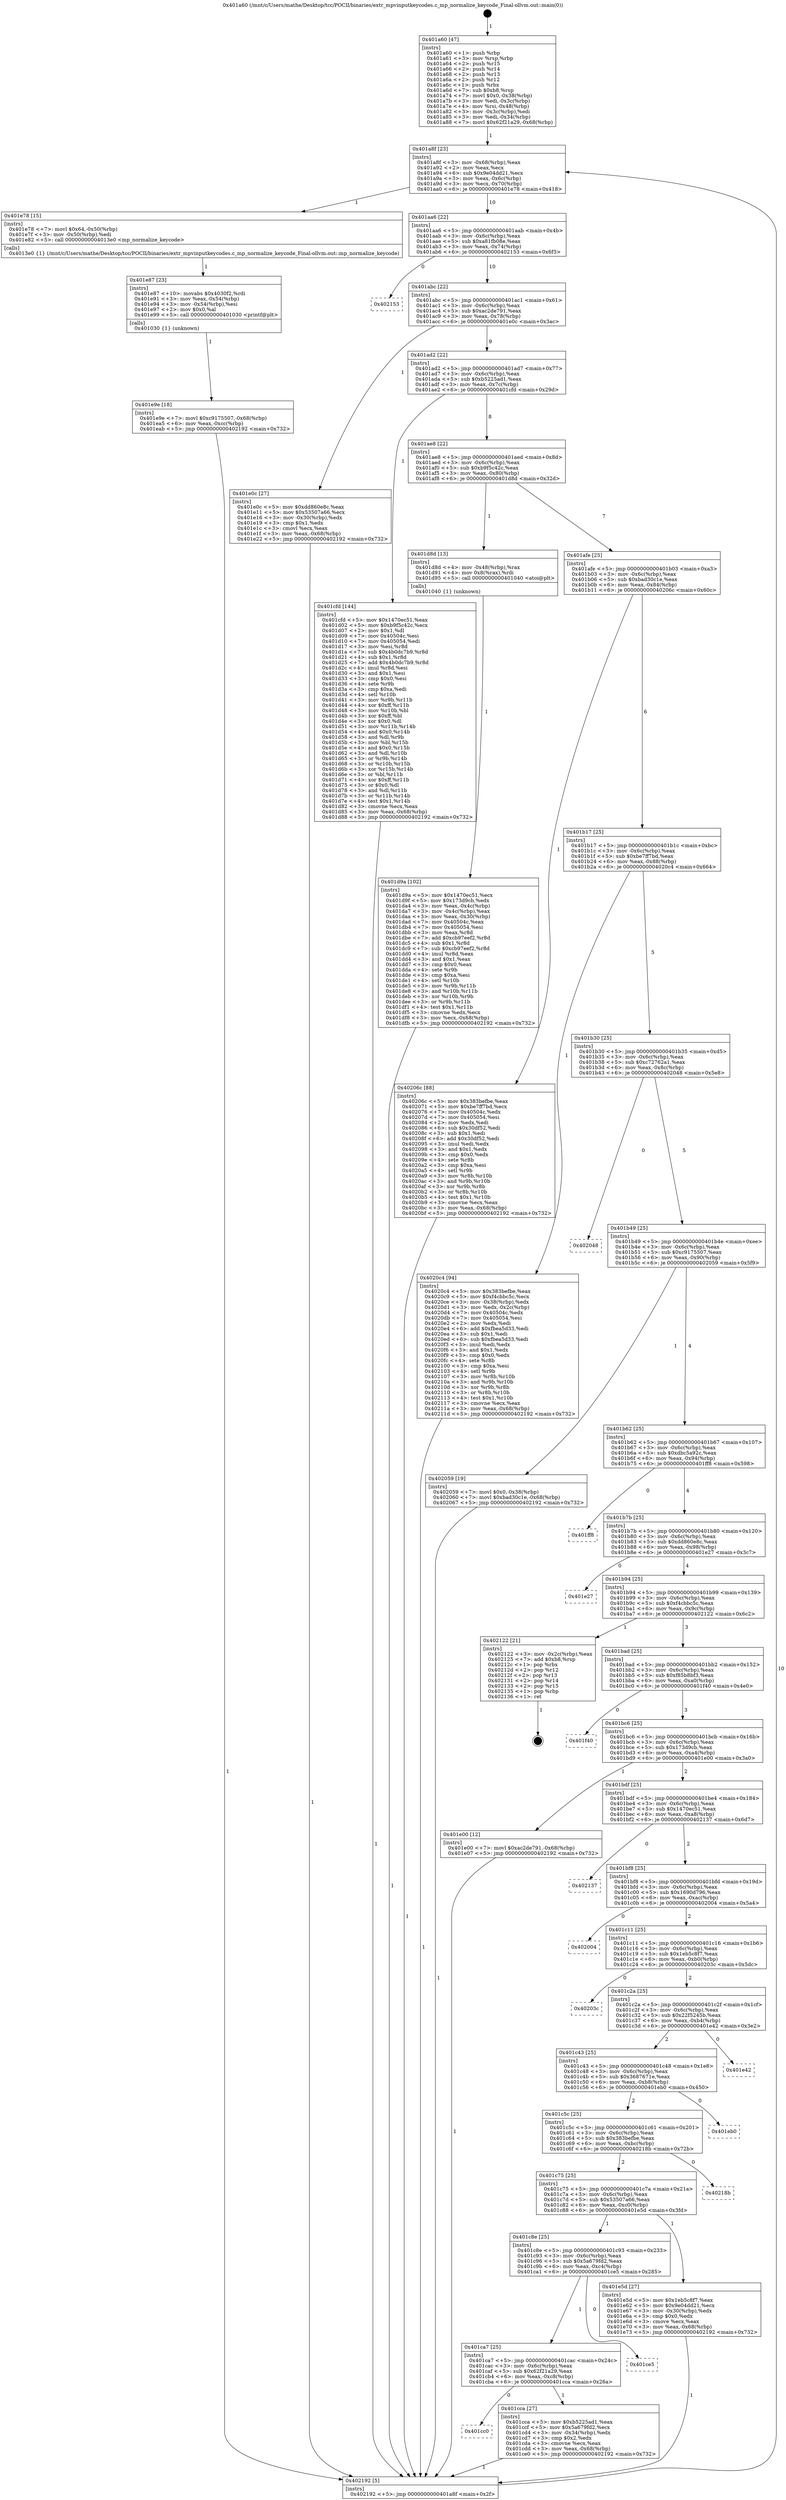 digraph "0x401a60" {
  label = "0x401a60 (/mnt/c/Users/mathe/Desktop/tcc/POCII/binaries/extr_mpvinputkeycodes.c_mp_normalize_keycode_Final-ollvm.out::main(0))"
  labelloc = "t"
  node[shape=record]

  Entry [label="",width=0.3,height=0.3,shape=circle,fillcolor=black,style=filled]
  "0x401a8f" [label="{
     0x401a8f [23]\l
     | [instrs]\l
     &nbsp;&nbsp;0x401a8f \<+3\>: mov -0x68(%rbp),%eax\l
     &nbsp;&nbsp;0x401a92 \<+2\>: mov %eax,%ecx\l
     &nbsp;&nbsp;0x401a94 \<+6\>: sub $0x9e04dd21,%ecx\l
     &nbsp;&nbsp;0x401a9a \<+3\>: mov %eax,-0x6c(%rbp)\l
     &nbsp;&nbsp;0x401a9d \<+3\>: mov %ecx,-0x70(%rbp)\l
     &nbsp;&nbsp;0x401aa0 \<+6\>: je 0000000000401e78 \<main+0x418\>\l
  }"]
  "0x401e78" [label="{
     0x401e78 [15]\l
     | [instrs]\l
     &nbsp;&nbsp;0x401e78 \<+7\>: movl $0x64,-0x50(%rbp)\l
     &nbsp;&nbsp;0x401e7f \<+3\>: mov -0x50(%rbp),%edi\l
     &nbsp;&nbsp;0x401e82 \<+5\>: call 00000000004013e0 \<mp_normalize_keycode\>\l
     | [calls]\l
     &nbsp;&nbsp;0x4013e0 \{1\} (/mnt/c/Users/mathe/Desktop/tcc/POCII/binaries/extr_mpvinputkeycodes.c_mp_normalize_keycode_Final-ollvm.out::mp_normalize_keycode)\l
  }"]
  "0x401aa6" [label="{
     0x401aa6 [22]\l
     | [instrs]\l
     &nbsp;&nbsp;0x401aa6 \<+5\>: jmp 0000000000401aab \<main+0x4b\>\l
     &nbsp;&nbsp;0x401aab \<+3\>: mov -0x6c(%rbp),%eax\l
     &nbsp;&nbsp;0x401aae \<+5\>: sub $0xa81fb08e,%eax\l
     &nbsp;&nbsp;0x401ab3 \<+3\>: mov %eax,-0x74(%rbp)\l
     &nbsp;&nbsp;0x401ab6 \<+6\>: je 0000000000402153 \<main+0x6f3\>\l
  }"]
  Exit [label="",width=0.3,height=0.3,shape=circle,fillcolor=black,style=filled,peripheries=2]
  "0x402153" [label="{
     0x402153\l
  }", style=dashed]
  "0x401abc" [label="{
     0x401abc [22]\l
     | [instrs]\l
     &nbsp;&nbsp;0x401abc \<+5\>: jmp 0000000000401ac1 \<main+0x61\>\l
     &nbsp;&nbsp;0x401ac1 \<+3\>: mov -0x6c(%rbp),%eax\l
     &nbsp;&nbsp;0x401ac4 \<+5\>: sub $0xac2de791,%eax\l
     &nbsp;&nbsp;0x401ac9 \<+3\>: mov %eax,-0x78(%rbp)\l
     &nbsp;&nbsp;0x401acc \<+6\>: je 0000000000401e0c \<main+0x3ac\>\l
  }"]
  "0x401e9e" [label="{
     0x401e9e [18]\l
     | [instrs]\l
     &nbsp;&nbsp;0x401e9e \<+7\>: movl $0xc9175507,-0x68(%rbp)\l
     &nbsp;&nbsp;0x401ea5 \<+6\>: mov %eax,-0xcc(%rbp)\l
     &nbsp;&nbsp;0x401eab \<+5\>: jmp 0000000000402192 \<main+0x732\>\l
  }"]
  "0x401e0c" [label="{
     0x401e0c [27]\l
     | [instrs]\l
     &nbsp;&nbsp;0x401e0c \<+5\>: mov $0xdd860e8c,%eax\l
     &nbsp;&nbsp;0x401e11 \<+5\>: mov $0x53507a66,%ecx\l
     &nbsp;&nbsp;0x401e16 \<+3\>: mov -0x30(%rbp),%edx\l
     &nbsp;&nbsp;0x401e19 \<+3\>: cmp $0x1,%edx\l
     &nbsp;&nbsp;0x401e1c \<+3\>: cmovl %ecx,%eax\l
     &nbsp;&nbsp;0x401e1f \<+3\>: mov %eax,-0x68(%rbp)\l
     &nbsp;&nbsp;0x401e22 \<+5\>: jmp 0000000000402192 \<main+0x732\>\l
  }"]
  "0x401ad2" [label="{
     0x401ad2 [22]\l
     | [instrs]\l
     &nbsp;&nbsp;0x401ad2 \<+5\>: jmp 0000000000401ad7 \<main+0x77\>\l
     &nbsp;&nbsp;0x401ad7 \<+3\>: mov -0x6c(%rbp),%eax\l
     &nbsp;&nbsp;0x401ada \<+5\>: sub $0xb5225ad1,%eax\l
     &nbsp;&nbsp;0x401adf \<+3\>: mov %eax,-0x7c(%rbp)\l
     &nbsp;&nbsp;0x401ae2 \<+6\>: je 0000000000401cfd \<main+0x29d\>\l
  }"]
  "0x401e87" [label="{
     0x401e87 [23]\l
     | [instrs]\l
     &nbsp;&nbsp;0x401e87 \<+10\>: movabs $0x4030f2,%rdi\l
     &nbsp;&nbsp;0x401e91 \<+3\>: mov %eax,-0x54(%rbp)\l
     &nbsp;&nbsp;0x401e94 \<+3\>: mov -0x54(%rbp),%esi\l
     &nbsp;&nbsp;0x401e97 \<+2\>: mov $0x0,%al\l
     &nbsp;&nbsp;0x401e99 \<+5\>: call 0000000000401030 \<printf@plt\>\l
     | [calls]\l
     &nbsp;&nbsp;0x401030 \{1\} (unknown)\l
  }"]
  "0x401cfd" [label="{
     0x401cfd [144]\l
     | [instrs]\l
     &nbsp;&nbsp;0x401cfd \<+5\>: mov $0x1470ec51,%eax\l
     &nbsp;&nbsp;0x401d02 \<+5\>: mov $0xb9f5c42c,%ecx\l
     &nbsp;&nbsp;0x401d07 \<+2\>: mov $0x1,%dl\l
     &nbsp;&nbsp;0x401d09 \<+7\>: mov 0x40504c,%esi\l
     &nbsp;&nbsp;0x401d10 \<+7\>: mov 0x405054,%edi\l
     &nbsp;&nbsp;0x401d17 \<+3\>: mov %esi,%r8d\l
     &nbsp;&nbsp;0x401d1a \<+7\>: sub $0x4b0dc7b9,%r8d\l
     &nbsp;&nbsp;0x401d21 \<+4\>: sub $0x1,%r8d\l
     &nbsp;&nbsp;0x401d25 \<+7\>: add $0x4b0dc7b9,%r8d\l
     &nbsp;&nbsp;0x401d2c \<+4\>: imul %r8d,%esi\l
     &nbsp;&nbsp;0x401d30 \<+3\>: and $0x1,%esi\l
     &nbsp;&nbsp;0x401d33 \<+3\>: cmp $0x0,%esi\l
     &nbsp;&nbsp;0x401d36 \<+4\>: sete %r9b\l
     &nbsp;&nbsp;0x401d3a \<+3\>: cmp $0xa,%edi\l
     &nbsp;&nbsp;0x401d3d \<+4\>: setl %r10b\l
     &nbsp;&nbsp;0x401d41 \<+3\>: mov %r9b,%r11b\l
     &nbsp;&nbsp;0x401d44 \<+4\>: xor $0xff,%r11b\l
     &nbsp;&nbsp;0x401d48 \<+3\>: mov %r10b,%bl\l
     &nbsp;&nbsp;0x401d4b \<+3\>: xor $0xff,%bl\l
     &nbsp;&nbsp;0x401d4e \<+3\>: xor $0x0,%dl\l
     &nbsp;&nbsp;0x401d51 \<+3\>: mov %r11b,%r14b\l
     &nbsp;&nbsp;0x401d54 \<+4\>: and $0x0,%r14b\l
     &nbsp;&nbsp;0x401d58 \<+3\>: and %dl,%r9b\l
     &nbsp;&nbsp;0x401d5b \<+3\>: mov %bl,%r15b\l
     &nbsp;&nbsp;0x401d5e \<+4\>: and $0x0,%r15b\l
     &nbsp;&nbsp;0x401d62 \<+3\>: and %dl,%r10b\l
     &nbsp;&nbsp;0x401d65 \<+3\>: or %r9b,%r14b\l
     &nbsp;&nbsp;0x401d68 \<+3\>: or %r10b,%r15b\l
     &nbsp;&nbsp;0x401d6b \<+3\>: xor %r15b,%r14b\l
     &nbsp;&nbsp;0x401d6e \<+3\>: or %bl,%r11b\l
     &nbsp;&nbsp;0x401d71 \<+4\>: xor $0xff,%r11b\l
     &nbsp;&nbsp;0x401d75 \<+3\>: or $0x0,%dl\l
     &nbsp;&nbsp;0x401d78 \<+3\>: and %dl,%r11b\l
     &nbsp;&nbsp;0x401d7b \<+3\>: or %r11b,%r14b\l
     &nbsp;&nbsp;0x401d7e \<+4\>: test $0x1,%r14b\l
     &nbsp;&nbsp;0x401d82 \<+3\>: cmovne %ecx,%eax\l
     &nbsp;&nbsp;0x401d85 \<+3\>: mov %eax,-0x68(%rbp)\l
     &nbsp;&nbsp;0x401d88 \<+5\>: jmp 0000000000402192 \<main+0x732\>\l
  }"]
  "0x401ae8" [label="{
     0x401ae8 [22]\l
     | [instrs]\l
     &nbsp;&nbsp;0x401ae8 \<+5\>: jmp 0000000000401aed \<main+0x8d\>\l
     &nbsp;&nbsp;0x401aed \<+3\>: mov -0x6c(%rbp),%eax\l
     &nbsp;&nbsp;0x401af0 \<+5\>: sub $0xb9f5c42c,%eax\l
     &nbsp;&nbsp;0x401af5 \<+3\>: mov %eax,-0x80(%rbp)\l
     &nbsp;&nbsp;0x401af8 \<+6\>: je 0000000000401d8d \<main+0x32d\>\l
  }"]
  "0x401d9a" [label="{
     0x401d9a [102]\l
     | [instrs]\l
     &nbsp;&nbsp;0x401d9a \<+5\>: mov $0x1470ec51,%ecx\l
     &nbsp;&nbsp;0x401d9f \<+5\>: mov $0x173d9cb,%edx\l
     &nbsp;&nbsp;0x401da4 \<+3\>: mov %eax,-0x4c(%rbp)\l
     &nbsp;&nbsp;0x401da7 \<+3\>: mov -0x4c(%rbp),%eax\l
     &nbsp;&nbsp;0x401daa \<+3\>: mov %eax,-0x30(%rbp)\l
     &nbsp;&nbsp;0x401dad \<+7\>: mov 0x40504c,%eax\l
     &nbsp;&nbsp;0x401db4 \<+7\>: mov 0x405054,%esi\l
     &nbsp;&nbsp;0x401dbb \<+3\>: mov %eax,%r8d\l
     &nbsp;&nbsp;0x401dbe \<+7\>: add $0xcb97eef2,%r8d\l
     &nbsp;&nbsp;0x401dc5 \<+4\>: sub $0x1,%r8d\l
     &nbsp;&nbsp;0x401dc9 \<+7\>: sub $0xcb97eef2,%r8d\l
     &nbsp;&nbsp;0x401dd0 \<+4\>: imul %r8d,%eax\l
     &nbsp;&nbsp;0x401dd4 \<+3\>: and $0x1,%eax\l
     &nbsp;&nbsp;0x401dd7 \<+3\>: cmp $0x0,%eax\l
     &nbsp;&nbsp;0x401dda \<+4\>: sete %r9b\l
     &nbsp;&nbsp;0x401dde \<+3\>: cmp $0xa,%esi\l
     &nbsp;&nbsp;0x401de1 \<+4\>: setl %r10b\l
     &nbsp;&nbsp;0x401de5 \<+3\>: mov %r9b,%r11b\l
     &nbsp;&nbsp;0x401de8 \<+3\>: and %r10b,%r11b\l
     &nbsp;&nbsp;0x401deb \<+3\>: xor %r10b,%r9b\l
     &nbsp;&nbsp;0x401dee \<+3\>: or %r9b,%r11b\l
     &nbsp;&nbsp;0x401df1 \<+4\>: test $0x1,%r11b\l
     &nbsp;&nbsp;0x401df5 \<+3\>: cmovne %edx,%ecx\l
     &nbsp;&nbsp;0x401df8 \<+3\>: mov %ecx,-0x68(%rbp)\l
     &nbsp;&nbsp;0x401dfb \<+5\>: jmp 0000000000402192 \<main+0x732\>\l
  }"]
  "0x401d8d" [label="{
     0x401d8d [13]\l
     | [instrs]\l
     &nbsp;&nbsp;0x401d8d \<+4\>: mov -0x48(%rbp),%rax\l
     &nbsp;&nbsp;0x401d91 \<+4\>: mov 0x8(%rax),%rdi\l
     &nbsp;&nbsp;0x401d95 \<+5\>: call 0000000000401040 \<atoi@plt\>\l
     | [calls]\l
     &nbsp;&nbsp;0x401040 \{1\} (unknown)\l
  }"]
  "0x401afe" [label="{
     0x401afe [25]\l
     | [instrs]\l
     &nbsp;&nbsp;0x401afe \<+5\>: jmp 0000000000401b03 \<main+0xa3\>\l
     &nbsp;&nbsp;0x401b03 \<+3\>: mov -0x6c(%rbp),%eax\l
     &nbsp;&nbsp;0x401b06 \<+5\>: sub $0xbad30c1e,%eax\l
     &nbsp;&nbsp;0x401b0b \<+6\>: mov %eax,-0x84(%rbp)\l
     &nbsp;&nbsp;0x401b11 \<+6\>: je 000000000040206c \<main+0x60c\>\l
  }"]
  "0x401a60" [label="{
     0x401a60 [47]\l
     | [instrs]\l
     &nbsp;&nbsp;0x401a60 \<+1\>: push %rbp\l
     &nbsp;&nbsp;0x401a61 \<+3\>: mov %rsp,%rbp\l
     &nbsp;&nbsp;0x401a64 \<+2\>: push %r15\l
     &nbsp;&nbsp;0x401a66 \<+2\>: push %r14\l
     &nbsp;&nbsp;0x401a68 \<+2\>: push %r13\l
     &nbsp;&nbsp;0x401a6a \<+2\>: push %r12\l
     &nbsp;&nbsp;0x401a6c \<+1\>: push %rbx\l
     &nbsp;&nbsp;0x401a6d \<+7\>: sub $0xb8,%rsp\l
     &nbsp;&nbsp;0x401a74 \<+7\>: movl $0x0,-0x38(%rbp)\l
     &nbsp;&nbsp;0x401a7b \<+3\>: mov %edi,-0x3c(%rbp)\l
     &nbsp;&nbsp;0x401a7e \<+4\>: mov %rsi,-0x48(%rbp)\l
     &nbsp;&nbsp;0x401a82 \<+3\>: mov -0x3c(%rbp),%edi\l
     &nbsp;&nbsp;0x401a85 \<+3\>: mov %edi,-0x34(%rbp)\l
     &nbsp;&nbsp;0x401a88 \<+7\>: movl $0x62f21a29,-0x68(%rbp)\l
  }"]
  "0x40206c" [label="{
     0x40206c [88]\l
     | [instrs]\l
     &nbsp;&nbsp;0x40206c \<+5\>: mov $0x383befbe,%eax\l
     &nbsp;&nbsp;0x402071 \<+5\>: mov $0xbe7ff7bd,%ecx\l
     &nbsp;&nbsp;0x402076 \<+7\>: mov 0x40504c,%edx\l
     &nbsp;&nbsp;0x40207d \<+7\>: mov 0x405054,%esi\l
     &nbsp;&nbsp;0x402084 \<+2\>: mov %edx,%edi\l
     &nbsp;&nbsp;0x402086 \<+6\>: sub $0x30df52,%edi\l
     &nbsp;&nbsp;0x40208c \<+3\>: sub $0x1,%edi\l
     &nbsp;&nbsp;0x40208f \<+6\>: add $0x30df52,%edi\l
     &nbsp;&nbsp;0x402095 \<+3\>: imul %edi,%edx\l
     &nbsp;&nbsp;0x402098 \<+3\>: and $0x1,%edx\l
     &nbsp;&nbsp;0x40209b \<+3\>: cmp $0x0,%edx\l
     &nbsp;&nbsp;0x40209e \<+4\>: sete %r8b\l
     &nbsp;&nbsp;0x4020a2 \<+3\>: cmp $0xa,%esi\l
     &nbsp;&nbsp;0x4020a5 \<+4\>: setl %r9b\l
     &nbsp;&nbsp;0x4020a9 \<+3\>: mov %r8b,%r10b\l
     &nbsp;&nbsp;0x4020ac \<+3\>: and %r9b,%r10b\l
     &nbsp;&nbsp;0x4020af \<+3\>: xor %r9b,%r8b\l
     &nbsp;&nbsp;0x4020b2 \<+3\>: or %r8b,%r10b\l
     &nbsp;&nbsp;0x4020b5 \<+4\>: test $0x1,%r10b\l
     &nbsp;&nbsp;0x4020b9 \<+3\>: cmovne %ecx,%eax\l
     &nbsp;&nbsp;0x4020bc \<+3\>: mov %eax,-0x68(%rbp)\l
     &nbsp;&nbsp;0x4020bf \<+5\>: jmp 0000000000402192 \<main+0x732\>\l
  }"]
  "0x401b17" [label="{
     0x401b17 [25]\l
     | [instrs]\l
     &nbsp;&nbsp;0x401b17 \<+5\>: jmp 0000000000401b1c \<main+0xbc\>\l
     &nbsp;&nbsp;0x401b1c \<+3\>: mov -0x6c(%rbp),%eax\l
     &nbsp;&nbsp;0x401b1f \<+5\>: sub $0xbe7ff7bd,%eax\l
     &nbsp;&nbsp;0x401b24 \<+6\>: mov %eax,-0x88(%rbp)\l
     &nbsp;&nbsp;0x401b2a \<+6\>: je 00000000004020c4 \<main+0x664\>\l
  }"]
  "0x402192" [label="{
     0x402192 [5]\l
     | [instrs]\l
     &nbsp;&nbsp;0x402192 \<+5\>: jmp 0000000000401a8f \<main+0x2f\>\l
  }"]
  "0x4020c4" [label="{
     0x4020c4 [94]\l
     | [instrs]\l
     &nbsp;&nbsp;0x4020c4 \<+5\>: mov $0x383befbe,%eax\l
     &nbsp;&nbsp;0x4020c9 \<+5\>: mov $0xf4cbbc5c,%ecx\l
     &nbsp;&nbsp;0x4020ce \<+3\>: mov -0x38(%rbp),%edx\l
     &nbsp;&nbsp;0x4020d1 \<+3\>: mov %edx,-0x2c(%rbp)\l
     &nbsp;&nbsp;0x4020d4 \<+7\>: mov 0x40504c,%edx\l
     &nbsp;&nbsp;0x4020db \<+7\>: mov 0x405054,%esi\l
     &nbsp;&nbsp;0x4020e2 \<+2\>: mov %edx,%edi\l
     &nbsp;&nbsp;0x4020e4 \<+6\>: add $0xfbea5d33,%edi\l
     &nbsp;&nbsp;0x4020ea \<+3\>: sub $0x1,%edi\l
     &nbsp;&nbsp;0x4020ed \<+6\>: sub $0xfbea5d33,%edi\l
     &nbsp;&nbsp;0x4020f3 \<+3\>: imul %edi,%edx\l
     &nbsp;&nbsp;0x4020f6 \<+3\>: and $0x1,%edx\l
     &nbsp;&nbsp;0x4020f9 \<+3\>: cmp $0x0,%edx\l
     &nbsp;&nbsp;0x4020fc \<+4\>: sete %r8b\l
     &nbsp;&nbsp;0x402100 \<+3\>: cmp $0xa,%esi\l
     &nbsp;&nbsp;0x402103 \<+4\>: setl %r9b\l
     &nbsp;&nbsp;0x402107 \<+3\>: mov %r8b,%r10b\l
     &nbsp;&nbsp;0x40210a \<+3\>: and %r9b,%r10b\l
     &nbsp;&nbsp;0x40210d \<+3\>: xor %r9b,%r8b\l
     &nbsp;&nbsp;0x402110 \<+3\>: or %r8b,%r10b\l
     &nbsp;&nbsp;0x402113 \<+4\>: test $0x1,%r10b\l
     &nbsp;&nbsp;0x402117 \<+3\>: cmovne %ecx,%eax\l
     &nbsp;&nbsp;0x40211a \<+3\>: mov %eax,-0x68(%rbp)\l
     &nbsp;&nbsp;0x40211d \<+5\>: jmp 0000000000402192 \<main+0x732\>\l
  }"]
  "0x401b30" [label="{
     0x401b30 [25]\l
     | [instrs]\l
     &nbsp;&nbsp;0x401b30 \<+5\>: jmp 0000000000401b35 \<main+0xd5\>\l
     &nbsp;&nbsp;0x401b35 \<+3\>: mov -0x6c(%rbp),%eax\l
     &nbsp;&nbsp;0x401b38 \<+5\>: sub $0xc72762a1,%eax\l
     &nbsp;&nbsp;0x401b3d \<+6\>: mov %eax,-0x8c(%rbp)\l
     &nbsp;&nbsp;0x401b43 \<+6\>: je 0000000000402048 \<main+0x5e8\>\l
  }"]
  "0x401cc0" [label="{
     0x401cc0\l
  }", style=dashed]
  "0x402048" [label="{
     0x402048\l
  }", style=dashed]
  "0x401b49" [label="{
     0x401b49 [25]\l
     | [instrs]\l
     &nbsp;&nbsp;0x401b49 \<+5\>: jmp 0000000000401b4e \<main+0xee\>\l
     &nbsp;&nbsp;0x401b4e \<+3\>: mov -0x6c(%rbp),%eax\l
     &nbsp;&nbsp;0x401b51 \<+5\>: sub $0xc9175507,%eax\l
     &nbsp;&nbsp;0x401b56 \<+6\>: mov %eax,-0x90(%rbp)\l
     &nbsp;&nbsp;0x401b5c \<+6\>: je 0000000000402059 \<main+0x5f9\>\l
  }"]
  "0x401cca" [label="{
     0x401cca [27]\l
     | [instrs]\l
     &nbsp;&nbsp;0x401cca \<+5\>: mov $0xb5225ad1,%eax\l
     &nbsp;&nbsp;0x401ccf \<+5\>: mov $0x5a679fd2,%ecx\l
     &nbsp;&nbsp;0x401cd4 \<+3\>: mov -0x34(%rbp),%edx\l
     &nbsp;&nbsp;0x401cd7 \<+3\>: cmp $0x2,%edx\l
     &nbsp;&nbsp;0x401cda \<+3\>: cmovne %ecx,%eax\l
     &nbsp;&nbsp;0x401cdd \<+3\>: mov %eax,-0x68(%rbp)\l
     &nbsp;&nbsp;0x401ce0 \<+5\>: jmp 0000000000402192 \<main+0x732\>\l
  }"]
  "0x402059" [label="{
     0x402059 [19]\l
     | [instrs]\l
     &nbsp;&nbsp;0x402059 \<+7\>: movl $0x0,-0x38(%rbp)\l
     &nbsp;&nbsp;0x402060 \<+7\>: movl $0xbad30c1e,-0x68(%rbp)\l
     &nbsp;&nbsp;0x402067 \<+5\>: jmp 0000000000402192 \<main+0x732\>\l
  }"]
  "0x401b62" [label="{
     0x401b62 [25]\l
     | [instrs]\l
     &nbsp;&nbsp;0x401b62 \<+5\>: jmp 0000000000401b67 \<main+0x107\>\l
     &nbsp;&nbsp;0x401b67 \<+3\>: mov -0x6c(%rbp),%eax\l
     &nbsp;&nbsp;0x401b6a \<+5\>: sub $0xdbc5a92c,%eax\l
     &nbsp;&nbsp;0x401b6f \<+6\>: mov %eax,-0x94(%rbp)\l
     &nbsp;&nbsp;0x401b75 \<+6\>: je 0000000000401ff8 \<main+0x598\>\l
  }"]
  "0x401ca7" [label="{
     0x401ca7 [25]\l
     | [instrs]\l
     &nbsp;&nbsp;0x401ca7 \<+5\>: jmp 0000000000401cac \<main+0x24c\>\l
     &nbsp;&nbsp;0x401cac \<+3\>: mov -0x6c(%rbp),%eax\l
     &nbsp;&nbsp;0x401caf \<+5\>: sub $0x62f21a29,%eax\l
     &nbsp;&nbsp;0x401cb4 \<+6\>: mov %eax,-0xc8(%rbp)\l
     &nbsp;&nbsp;0x401cba \<+6\>: je 0000000000401cca \<main+0x26a\>\l
  }"]
  "0x401ff8" [label="{
     0x401ff8\l
  }", style=dashed]
  "0x401b7b" [label="{
     0x401b7b [25]\l
     | [instrs]\l
     &nbsp;&nbsp;0x401b7b \<+5\>: jmp 0000000000401b80 \<main+0x120\>\l
     &nbsp;&nbsp;0x401b80 \<+3\>: mov -0x6c(%rbp),%eax\l
     &nbsp;&nbsp;0x401b83 \<+5\>: sub $0xdd860e8c,%eax\l
     &nbsp;&nbsp;0x401b88 \<+6\>: mov %eax,-0x98(%rbp)\l
     &nbsp;&nbsp;0x401b8e \<+6\>: je 0000000000401e27 \<main+0x3c7\>\l
  }"]
  "0x401ce5" [label="{
     0x401ce5\l
  }", style=dashed]
  "0x401e27" [label="{
     0x401e27\l
  }", style=dashed]
  "0x401b94" [label="{
     0x401b94 [25]\l
     | [instrs]\l
     &nbsp;&nbsp;0x401b94 \<+5\>: jmp 0000000000401b99 \<main+0x139\>\l
     &nbsp;&nbsp;0x401b99 \<+3\>: mov -0x6c(%rbp),%eax\l
     &nbsp;&nbsp;0x401b9c \<+5\>: sub $0xf4cbbc5c,%eax\l
     &nbsp;&nbsp;0x401ba1 \<+6\>: mov %eax,-0x9c(%rbp)\l
     &nbsp;&nbsp;0x401ba7 \<+6\>: je 0000000000402122 \<main+0x6c2\>\l
  }"]
  "0x401c8e" [label="{
     0x401c8e [25]\l
     | [instrs]\l
     &nbsp;&nbsp;0x401c8e \<+5\>: jmp 0000000000401c93 \<main+0x233\>\l
     &nbsp;&nbsp;0x401c93 \<+3\>: mov -0x6c(%rbp),%eax\l
     &nbsp;&nbsp;0x401c96 \<+5\>: sub $0x5a679fd2,%eax\l
     &nbsp;&nbsp;0x401c9b \<+6\>: mov %eax,-0xc4(%rbp)\l
     &nbsp;&nbsp;0x401ca1 \<+6\>: je 0000000000401ce5 \<main+0x285\>\l
  }"]
  "0x402122" [label="{
     0x402122 [21]\l
     | [instrs]\l
     &nbsp;&nbsp;0x402122 \<+3\>: mov -0x2c(%rbp),%eax\l
     &nbsp;&nbsp;0x402125 \<+7\>: add $0xb8,%rsp\l
     &nbsp;&nbsp;0x40212c \<+1\>: pop %rbx\l
     &nbsp;&nbsp;0x40212d \<+2\>: pop %r12\l
     &nbsp;&nbsp;0x40212f \<+2\>: pop %r13\l
     &nbsp;&nbsp;0x402131 \<+2\>: pop %r14\l
     &nbsp;&nbsp;0x402133 \<+2\>: pop %r15\l
     &nbsp;&nbsp;0x402135 \<+1\>: pop %rbp\l
     &nbsp;&nbsp;0x402136 \<+1\>: ret\l
  }"]
  "0x401bad" [label="{
     0x401bad [25]\l
     | [instrs]\l
     &nbsp;&nbsp;0x401bad \<+5\>: jmp 0000000000401bb2 \<main+0x152\>\l
     &nbsp;&nbsp;0x401bb2 \<+3\>: mov -0x6c(%rbp),%eax\l
     &nbsp;&nbsp;0x401bb5 \<+5\>: sub $0xf85b8bf3,%eax\l
     &nbsp;&nbsp;0x401bba \<+6\>: mov %eax,-0xa0(%rbp)\l
     &nbsp;&nbsp;0x401bc0 \<+6\>: je 0000000000401f40 \<main+0x4e0\>\l
  }"]
  "0x401e5d" [label="{
     0x401e5d [27]\l
     | [instrs]\l
     &nbsp;&nbsp;0x401e5d \<+5\>: mov $0x1eb5c8f7,%eax\l
     &nbsp;&nbsp;0x401e62 \<+5\>: mov $0x9e04dd21,%ecx\l
     &nbsp;&nbsp;0x401e67 \<+3\>: mov -0x30(%rbp),%edx\l
     &nbsp;&nbsp;0x401e6a \<+3\>: cmp $0x0,%edx\l
     &nbsp;&nbsp;0x401e6d \<+3\>: cmove %ecx,%eax\l
     &nbsp;&nbsp;0x401e70 \<+3\>: mov %eax,-0x68(%rbp)\l
     &nbsp;&nbsp;0x401e73 \<+5\>: jmp 0000000000402192 \<main+0x732\>\l
  }"]
  "0x401f40" [label="{
     0x401f40\l
  }", style=dashed]
  "0x401bc6" [label="{
     0x401bc6 [25]\l
     | [instrs]\l
     &nbsp;&nbsp;0x401bc6 \<+5\>: jmp 0000000000401bcb \<main+0x16b\>\l
     &nbsp;&nbsp;0x401bcb \<+3\>: mov -0x6c(%rbp),%eax\l
     &nbsp;&nbsp;0x401bce \<+5\>: sub $0x173d9cb,%eax\l
     &nbsp;&nbsp;0x401bd3 \<+6\>: mov %eax,-0xa4(%rbp)\l
     &nbsp;&nbsp;0x401bd9 \<+6\>: je 0000000000401e00 \<main+0x3a0\>\l
  }"]
  "0x401c75" [label="{
     0x401c75 [25]\l
     | [instrs]\l
     &nbsp;&nbsp;0x401c75 \<+5\>: jmp 0000000000401c7a \<main+0x21a\>\l
     &nbsp;&nbsp;0x401c7a \<+3\>: mov -0x6c(%rbp),%eax\l
     &nbsp;&nbsp;0x401c7d \<+5\>: sub $0x53507a66,%eax\l
     &nbsp;&nbsp;0x401c82 \<+6\>: mov %eax,-0xc0(%rbp)\l
     &nbsp;&nbsp;0x401c88 \<+6\>: je 0000000000401e5d \<main+0x3fd\>\l
  }"]
  "0x401e00" [label="{
     0x401e00 [12]\l
     | [instrs]\l
     &nbsp;&nbsp;0x401e00 \<+7\>: movl $0xac2de791,-0x68(%rbp)\l
     &nbsp;&nbsp;0x401e07 \<+5\>: jmp 0000000000402192 \<main+0x732\>\l
  }"]
  "0x401bdf" [label="{
     0x401bdf [25]\l
     | [instrs]\l
     &nbsp;&nbsp;0x401bdf \<+5\>: jmp 0000000000401be4 \<main+0x184\>\l
     &nbsp;&nbsp;0x401be4 \<+3\>: mov -0x6c(%rbp),%eax\l
     &nbsp;&nbsp;0x401be7 \<+5\>: sub $0x1470ec51,%eax\l
     &nbsp;&nbsp;0x401bec \<+6\>: mov %eax,-0xa8(%rbp)\l
     &nbsp;&nbsp;0x401bf2 \<+6\>: je 0000000000402137 \<main+0x6d7\>\l
  }"]
  "0x40218b" [label="{
     0x40218b\l
  }", style=dashed]
  "0x402137" [label="{
     0x402137\l
  }", style=dashed]
  "0x401bf8" [label="{
     0x401bf8 [25]\l
     | [instrs]\l
     &nbsp;&nbsp;0x401bf8 \<+5\>: jmp 0000000000401bfd \<main+0x19d\>\l
     &nbsp;&nbsp;0x401bfd \<+3\>: mov -0x6c(%rbp),%eax\l
     &nbsp;&nbsp;0x401c00 \<+5\>: sub $0x1690d796,%eax\l
     &nbsp;&nbsp;0x401c05 \<+6\>: mov %eax,-0xac(%rbp)\l
     &nbsp;&nbsp;0x401c0b \<+6\>: je 0000000000402004 \<main+0x5a4\>\l
  }"]
  "0x401c5c" [label="{
     0x401c5c [25]\l
     | [instrs]\l
     &nbsp;&nbsp;0x401c5c \<+5\>: jmp 0000000000401c61 \<main+0x201\>\l
     &nbsp;&nbsp;0x401c61 \<+3\>: mov -0x6c(%rbp),%eax\l
     &nbsp;&nbsp;0x401c64 \<+5\>: sub $0x383befbe,%eax\l
     &nbsp;&nbsp;0x401c69 \<+6\>: mov %eax,-0xbc(%rbp)\l
     &nbsp;&nbsp;0x401c6f \<+6\>: je 000000000040218b \<main+0x72b\>\l
  }"]
  "0x402004" [label="{
     0x402004\l
  }", style=dashed]
  "0x401c11" [label="{
     0x401c11 [25]\l
     | [instrs]\l
     &nbsp;&nbsp;0x401c11 \<+5\>: jmp 0000000000401c16 \<main+0x1b6\>\l
     &nbsp;&nbsp;0x401c16 \<+3\>: mov -0x6c(%rbp),%eax\l
     &nbsp;&nbsp;0x401c19 \<+5\>: sub $0x1eb5c8f7,%eax\l
     &nbsp;&nbsp;0x401c1e \<+6\>: mov %eax,-0xb0(%rbp)\l
     &nbsp;&nbsp;0x401c24 \<+6\>: je 000000000040203c \<main+0x5dc\>\l
  }"]
  "0x401eb0" [label="{
     0x401eb0\l
  }", style=dashed]
  "0x40203c" [label="{
     0x40203c\l
  }", style=dashed]
  "0x401c2a" [label="{
     0x401c2a [25]\l
     | [instrs]\l
     &nbsp;&nbsp;0x401c2a \<+5\>: jmp 0000000000401c2f \<main+0x1cf\>\l
     &nbsp;&nbsp;0x401c2f \<+3\>: mov -0x6c(%rbp),%eax\l
     &nbsp;&nbsp;0x401c32 \<+5\>: sub $0x22f5245b,%eax\l
     &nbsp;&nbsp;0x401c37 \<+6\>: mov %eax,-0xb4(%rbp)\l
     &nbsp;&nbsp;0x401c3d \<+6\>: je 0000000000401e42 \<main+0x3e2\>\l
  }"]
  "0x401c43" [label="{
     0x401c43 [25]\l
     | [instrs]\l
     &nbsp;&nbsp;0x401c43 \<+5\>: jmp 0000000000401c48 \<main+0x1e8\>\l
     &nbsp;&nbsp;0x401c48 \<+3\>: mov -0x6c(%rbp),%eax\l
     &nbsp;&nbsp;0x401c4b \<+5\>: sub $0x3687671e,%eax\l
     &nbsp;&nbsp;0x401c50 \<+6\>: mov %eax,-0xb8(%rbp)\l
     &nbsp;&nbsp;0x401c56 \<+6\>: je 0000000000401eb0 \<main+0x450\>\l
  }"]
  "0x401e42" [label="{
     0x401e42\l
  }", style=dashed]
  Entry -> "0x401a60" [label=" 1"]
  "0x401a8f" -> "0x401e78" [label=" 1"]
  "0x401a8f" -> "0x401aa6" [label=" 10"]
  "0x402122" -> Exit [label=" 1"]
  "0x401aa6" -> "0x402153" [label=" 0"]
  "0x401aa6" -> "0x401abc" [label=" 10"]
  "0x4020c4" -> "0x402192" [label=" 1"]
  "0x401abc" -> "0x401e0c" [label=" 1"]
  "0x401abc" -> "0x401ad2" [label=" 9"]
  "0x40206c" -> "0x402192" [label=" 1"]
  "0x401ad2" -> "0x401cfd" [label=" 1"]
  "0x401ad2" -> "0x401ae8" [label=" 8"]
  "0x402059" -> "0x402192" [label=" 1"]
  "0x401ae8" -> "0x401d8d" [label=" 1"]
  "0x401ae8" -> "0x401afe" [label=" 7"]
  "0x401e9e" -> "0x402192" [label=" 1"]
  "0x401afe" -> "0x40206c" [label=" 1"]
  "0x401afe" -> "0x401b17" [label=" 6"]
  "0x401e87" -> "0x401e9e" [label=" 1"]
  "0x401b17" -> "0x4020c4" [label=" 1"]
  "0x401b17" -> "0x401b30" [label=" 5"]
  "0x401e78" -> "0x401e87" [label=" 1"]
  "0x401b30" -> "0x402048" [label=" 0"]
  "0x401b30" -> "0x401b49" [label=" 5"]
  "0x401e5d" -> "0x402192" [label=" 1"]
  "0x401b49" -> "0x402059" [label=" 1"]
  "0x401b49" -> "0x401b62" [label=" 4"]
  "0x401e0c" -> "0x402192" [label=" 1"]
  "0x401b62" -> "0x401ff8" [label=" 0"]
  "0x401b62" -> "0x401b7b" [label=" 4"]
  "0x401d9a" -> "0x402192" [label=" 1"]
  "0x401b7b" -> "0x401e27" [label=" 0"]
  "0x401b7b" -> "0x401b94" [label=" 4"]
  "0x401d8d" -> "0x401d9a" [label=" 1"]
  "0x401b94" -> "0x402122" [label=" 1"]
  "0x401b94" -> "0x401bad" [label=" 3"]
  "0x402192" -> "0x401a8f" [label=" 10"]
  "0x401bad" -> "0x401f40" [label=" 0"]
  "0x401bad" -> "0x401bc6" [label=" 3"]
  "0x401a60" -> "0x401a8f" [label=" 1"]
  "0x401bc6" -> "0x401e00" [label=" 1"]
  "0x401bc6" -> "0x401bdf" [label=" 2"]
  "0x401ca7" -> "0x401cc0" [label=" 0"]
  "0x401bdf" -> "0x402137" [label=" 0"]
  "0x401bdf" -> "0x401bf8" [label=" 2"]
  "0x401ca7" -> "0x401cca" [label=" 1"]
  "0x401bf8" -> "0x402004" [label=" 0"]
  "0x401bf8" -> "0x401c11" [label=" 2"]
  "0x401c8e" -> "0x401ca7" [label=" 1"]
  "0x401c11" -> "0x40203c" [label=" 0"]
  "0x401c11" -> "0x401c2a" [label=" 2"]
  "0x401c8e" -> "0x401ce5" [label=" 0"]
  "0x401c2a" -> "0x401e42" [label=" 0"]
  "0x401c2a" -> "0x401c43" [label=" 2"]
  "0x401cfd" -> "0x402192" [label=" 1"]
  "0x401c43" -> "0x401eb0" [label=" 0"]
  "0x401c43" -> "0x401c5c" [label=" 2"]
  "0x401e00" -> "0x402192" [label=" 1"]
  "0x401c5c" -> "0x40218b" [label=" 0"]
  "0x401c5c" -> "0x401c75" [label=" 2"]
  "0x401cca" -> "0x402192" [label=" 1"]
  "0x401c75" -> "0x401e5d" [label=" 1"]
  "0x401c75" -> "0x401c8e" [label=" 1"]
}
